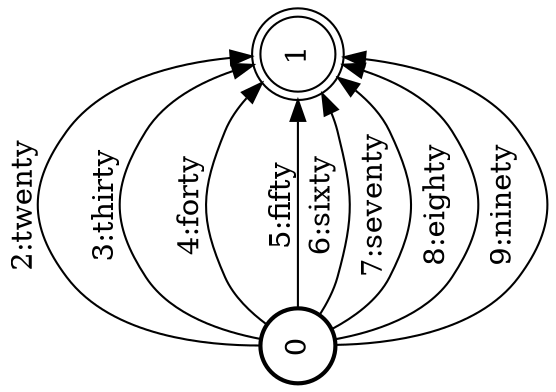 digraph FST {
rankdir = LR;
size = "8.5,11";
label = "";
center = 1;
orientation = Landscape;
ranksep = "0.4";
nodesep = "0.25";
0 [label = "0", shape = circle, style = bold, fontsize = 14]
	0 -> 1 [label = "2:twenty", fontsize = 14];
	0 -> 1 [label = "3:thirty", fontsize = 14];
	0 -> 1 [label = "4:forty", fontsize = 14];
	0 -> 1 [label = "5:fifty", fontsize = 14];
	0 -> 1 [label = "6:sixty", fontsize = 14];
	0 -> 1 [label = "7:seventy", fontsize = 14];
	0 -> 1 [label = "8:eighty", fontsize = 14];
	0 -> 1 [label = "9:ninety", fontsize = 14];
1 [label = "1", shape = doublecircle, style = solid, fontsize = 14]
}
